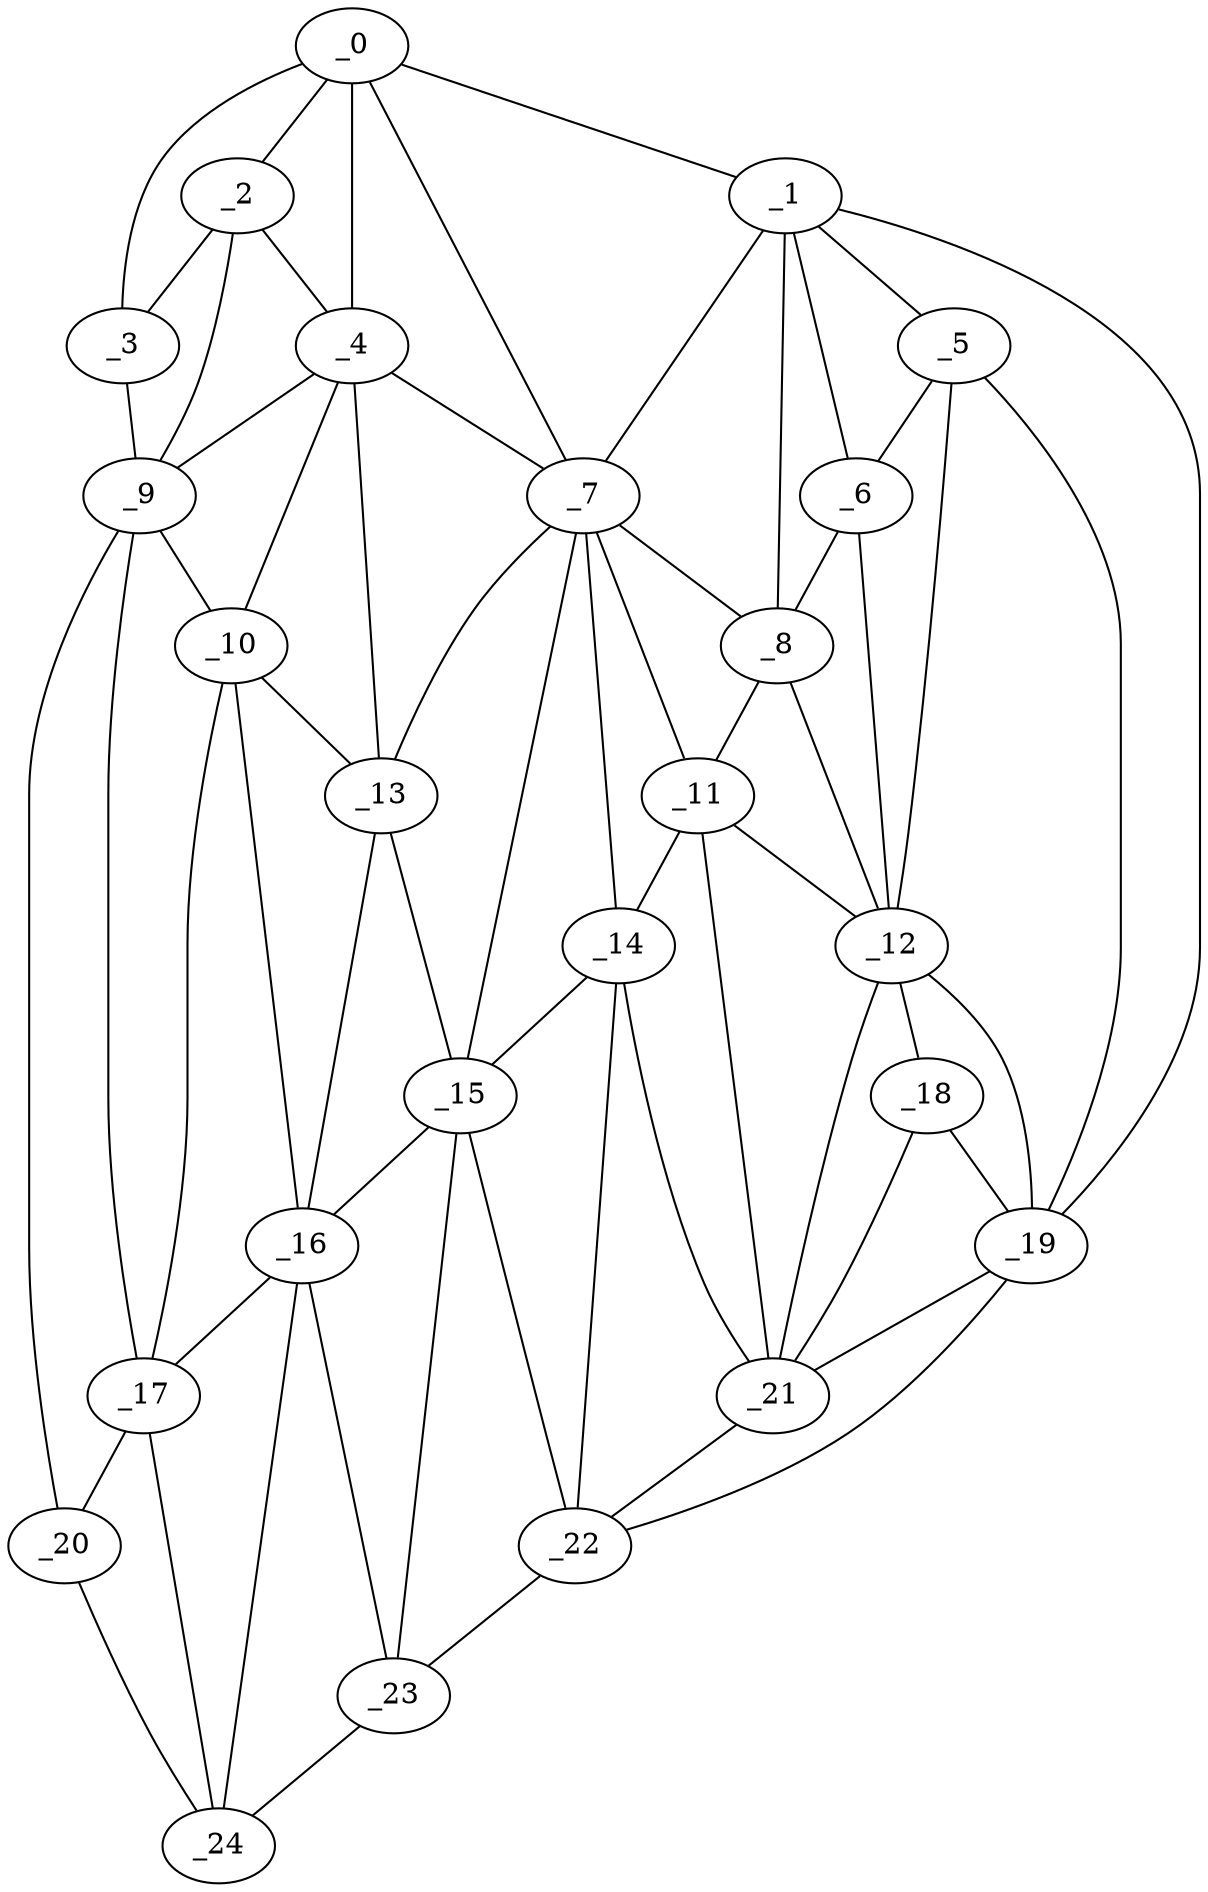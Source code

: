 graph "obj7__165.gxl" {
	_0	 [x=38,
		y=8];
	_1	 [x=47,
		y=100];
	_0 -- _1	 [valence=1];
	_2	 [x=48,
		y=11];
	_0 -- _2	 [valence=1];
	_3	 [x=51,
		y=3];
	_0 -- _3	 [valence=1];
	_4	 [x=56,
		y=19];
	_0 -- _4	 [valence=2];
	_7	 [x=64,
		y=63];
	_0 -- _7	 [valence=2];
	_5	 [x=60,
		y=102];
	_1 -- _5	 [valence=1];
	_6	 [x=61,
		y=98];
	_1 -- _6	 [valence=1];
	_1 -- _7	 [valence=2];
	_8	 [x=64,
		y=83];
	_1 -- _8	 [valence=2];
	_19	 [x=92,
		y=121];
	_1 -- _19	 [valence=1];
	_2 -- _3	 [valence=2];
	_2 -- _4	 [valence=1];
	_9	 [x=65,
		y=6];
	_2 -- _9	 [valence=2];
	_3 -- _9	 [valence=1];
	_4 -- _7	 [valence=1];
	_4 -- _9	 [valence=1];
	_10	 [x=67,
		y=23];
	_4 -- _10	 [valence=2];
	_13	 [x=72,
		y=30];
	_4 -- _13	 [valence=1];
	_5 -- _6	 [valence=2];
	_12	 [x=71,
		y=102];
	_5 -- _12	 [valence=1];
	_5 -- _19	 [valence=2];
	_6 -- _8	 [valence=1];
	_6 -- _12	 [valence=2];
	_7 -- _8	 [valence=2];
	_11	 [x=71,
		y=79];
	_7 -- _11	 [valence=2];
	_7 -- _13	 [valence=2];
	_14	 [x=73,
		y=73];
	_7 -- _14	 [valence=2];
	_15	 [x=77,
		y=52];
	_7 -- _15	 [valence=1];
	_8 -- _11	 [valence=2];
	_8 -- _12	 [valence=2];
	_9 -- _10	 [valence=2];
	_17	 [x=84,
		y=18];
	_9 -- _17	 [valence=2];
	_20	 [x=94,
		y=14];
	_9 -- _20	 [valence=1];
	_10 -- _13	 [valence=1];
	_16	 [x=79,
		y=30];
	_10 -- _16	 [valence=2];
	_10 -- _17	 [valence=2];
	_11 -- _12	 [valence=2];
	_11 -- _14	 [valence=2];
	_21	 [x=94,
		y=86];
	_11 -- _21	 [valence=1];
	_18	 [x=91,
		y=104];
	_12 -- _18	 [valence=1];
	_12 -- _19	 [valence=1];
	_12 -- _21	 [valence=2];
	_13 -- _15	 [valence=2];
	_13 -- _16	 [valence=1];
	_14 -- _15	 [valence=2];
	_14 -- _21	 [valence=2];
	_22	 [x=95,
		y=71];
	_14 -- _22	 [valence=1];
	_15 -- _16	 [valence=2];
	_15 -- _22	 [valence=2];
	_23	 [x=96,
		y=49];
	_15 -- _23	 [valence=1];
	_16 -- _17	 [valence=2];
	_16 -- _23	 [valence=2];
	_24	 [x=97,
		y=26];
	_16 -- _24	 [valence=1];
	_17 -- _20	 [valence=2];
	_17 -- _24	 [valence=1];
	_18 -- _19	 [valence=2];
	_18 -- _21	 [valence=2];
	_19 -- _21	 [valence=2];
	_19 -- _22	 [valence=1];
	_20 -- _24	 [valence=1];
	_21 -- _22	 [valence=1];
	_22 -- _23	 [valence=1];
	_23 -- _24	 [valence=1];
}

